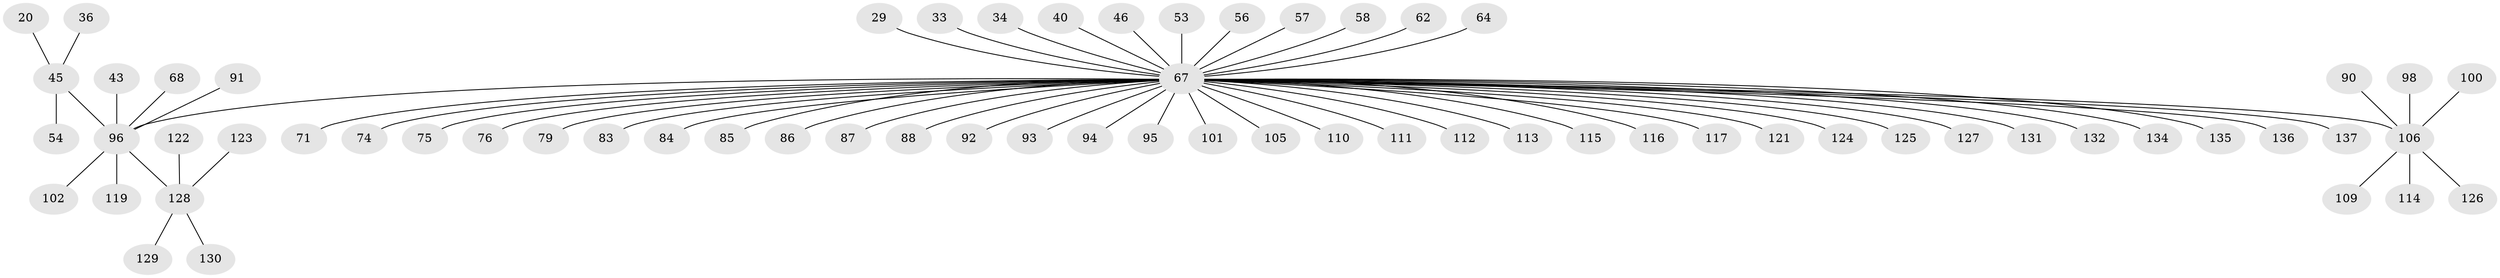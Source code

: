 // original degree distribution, {5: 0.0364963503649635, 16: 0.0072992700729927005, 11: 0.014598540145985401, 4: 0.029197080291970802, 2: 0.1386861313868613, 19: 0.0072992700729927005, 1: 0.6642335766423357, 10: 0.014598540145985401, 3: 0.06569343065693431, 7: 0.0072992700729927005, 8: 0.0072992700729927005, 9: 0.0072992700729927005}
// Generated by graph-tools (version 1.1) at 2025/47/03/09/25 04:47:48]
// undirected, 68 vertices, 67 edges
graph export_dot {
graph [start="1"]
  node [color=gray90,style=filled];
  20;
  29;
  33;
  34;
  36;
  40;
  43;
  45 [super="+6"];
  46;
  53;
  54;
  56 [super="+30"];
  57;
  58 [super="+42"];
  62;
  64;
  67 [super="+19+22+38+44+51+12+28"];
  68;
  71 [super="+9"];
  74;
  75;
  76;
  79;
  83 [super="+26"];
  84;
  85;
  86;
  87;
  88;
  90;
  91;
  92;
  93;
  94;
  95 [super="+65"];
  96 [super="+23+2"];
  98;
  100;
  101 [super="+52"];
  102 [super="+4+15"];
  105;
  106 [super="+70"];
  109;
  110;
  111;
  112;
  113;
  114;
  115 [super="+72+97"];
  116;
  117 [super="+18+63"];
  119 [super="+48"];
  121;
  122;
  123;
  124 [super="+37+78"];
  125 [super="+103"];
  126 [super="+120"];
  127;
  128 [super="+80+107+118"];
  129;
  130;
  131;
  132 [super="+81"];
  134 [super="+82"];
  135;
  136;
  137 [super="+104+133"];
  20 -- 45;
  29 -- 67;
  33 -- 67;
  34 -- 67;
  36 -- 45;
  40 -- 67;
  43 -- 96;
  45 -- 54;
  45 -- 96 [weight=2];
  46 -- 67;
  53 -- 67;
  56 -- 67;
  57 -- 67;
  58 -- 67;
  62 -- 67;
  64 -- 67;
  67 -- 135;
  67 -- 106 [weight=3];
  67 -- 110;
  67 -- 111;
  67 -- 112;
  67 -- 116;
  67 -- 85;
  67 -- 92;
  67 -- 94;
  67 -- 96 [weight=7];
  67 -- 131;
  67 -- 132;
  67 -- 134;
  67 -- 136;
  67 -- 137;
  67 -- 71;
  67 -- 74;
  67 -- 75;
  67 -- 76;
  67 -- 79;
  67 -- 83;
  67 -- 84;
  67 -- 86;
  67 -- 87;
  67 -- 88;
  67 -- 93;
  67 -- 95;
  67 -- 101;
  67 -- 105;
  67 -- 113;
  67 -- 115;
  67 -- 117;
  67 -- 121;
  67 -- 124;
  67 -- 125;
  67 -- 127;
  68 -- 96;
  90 -- 106;
  91 -- 96;
  96 -- 102;
  96 -- 119;
  96 -- 128 [weight=2];
  98 -- 106;
  100 -- 106;
  106 -- 109;
  106 -- 114;
  106 -- 126;
  122 -- 128;
  123 -- 128;
  128 -- 129;
  128 -- 130;
}

